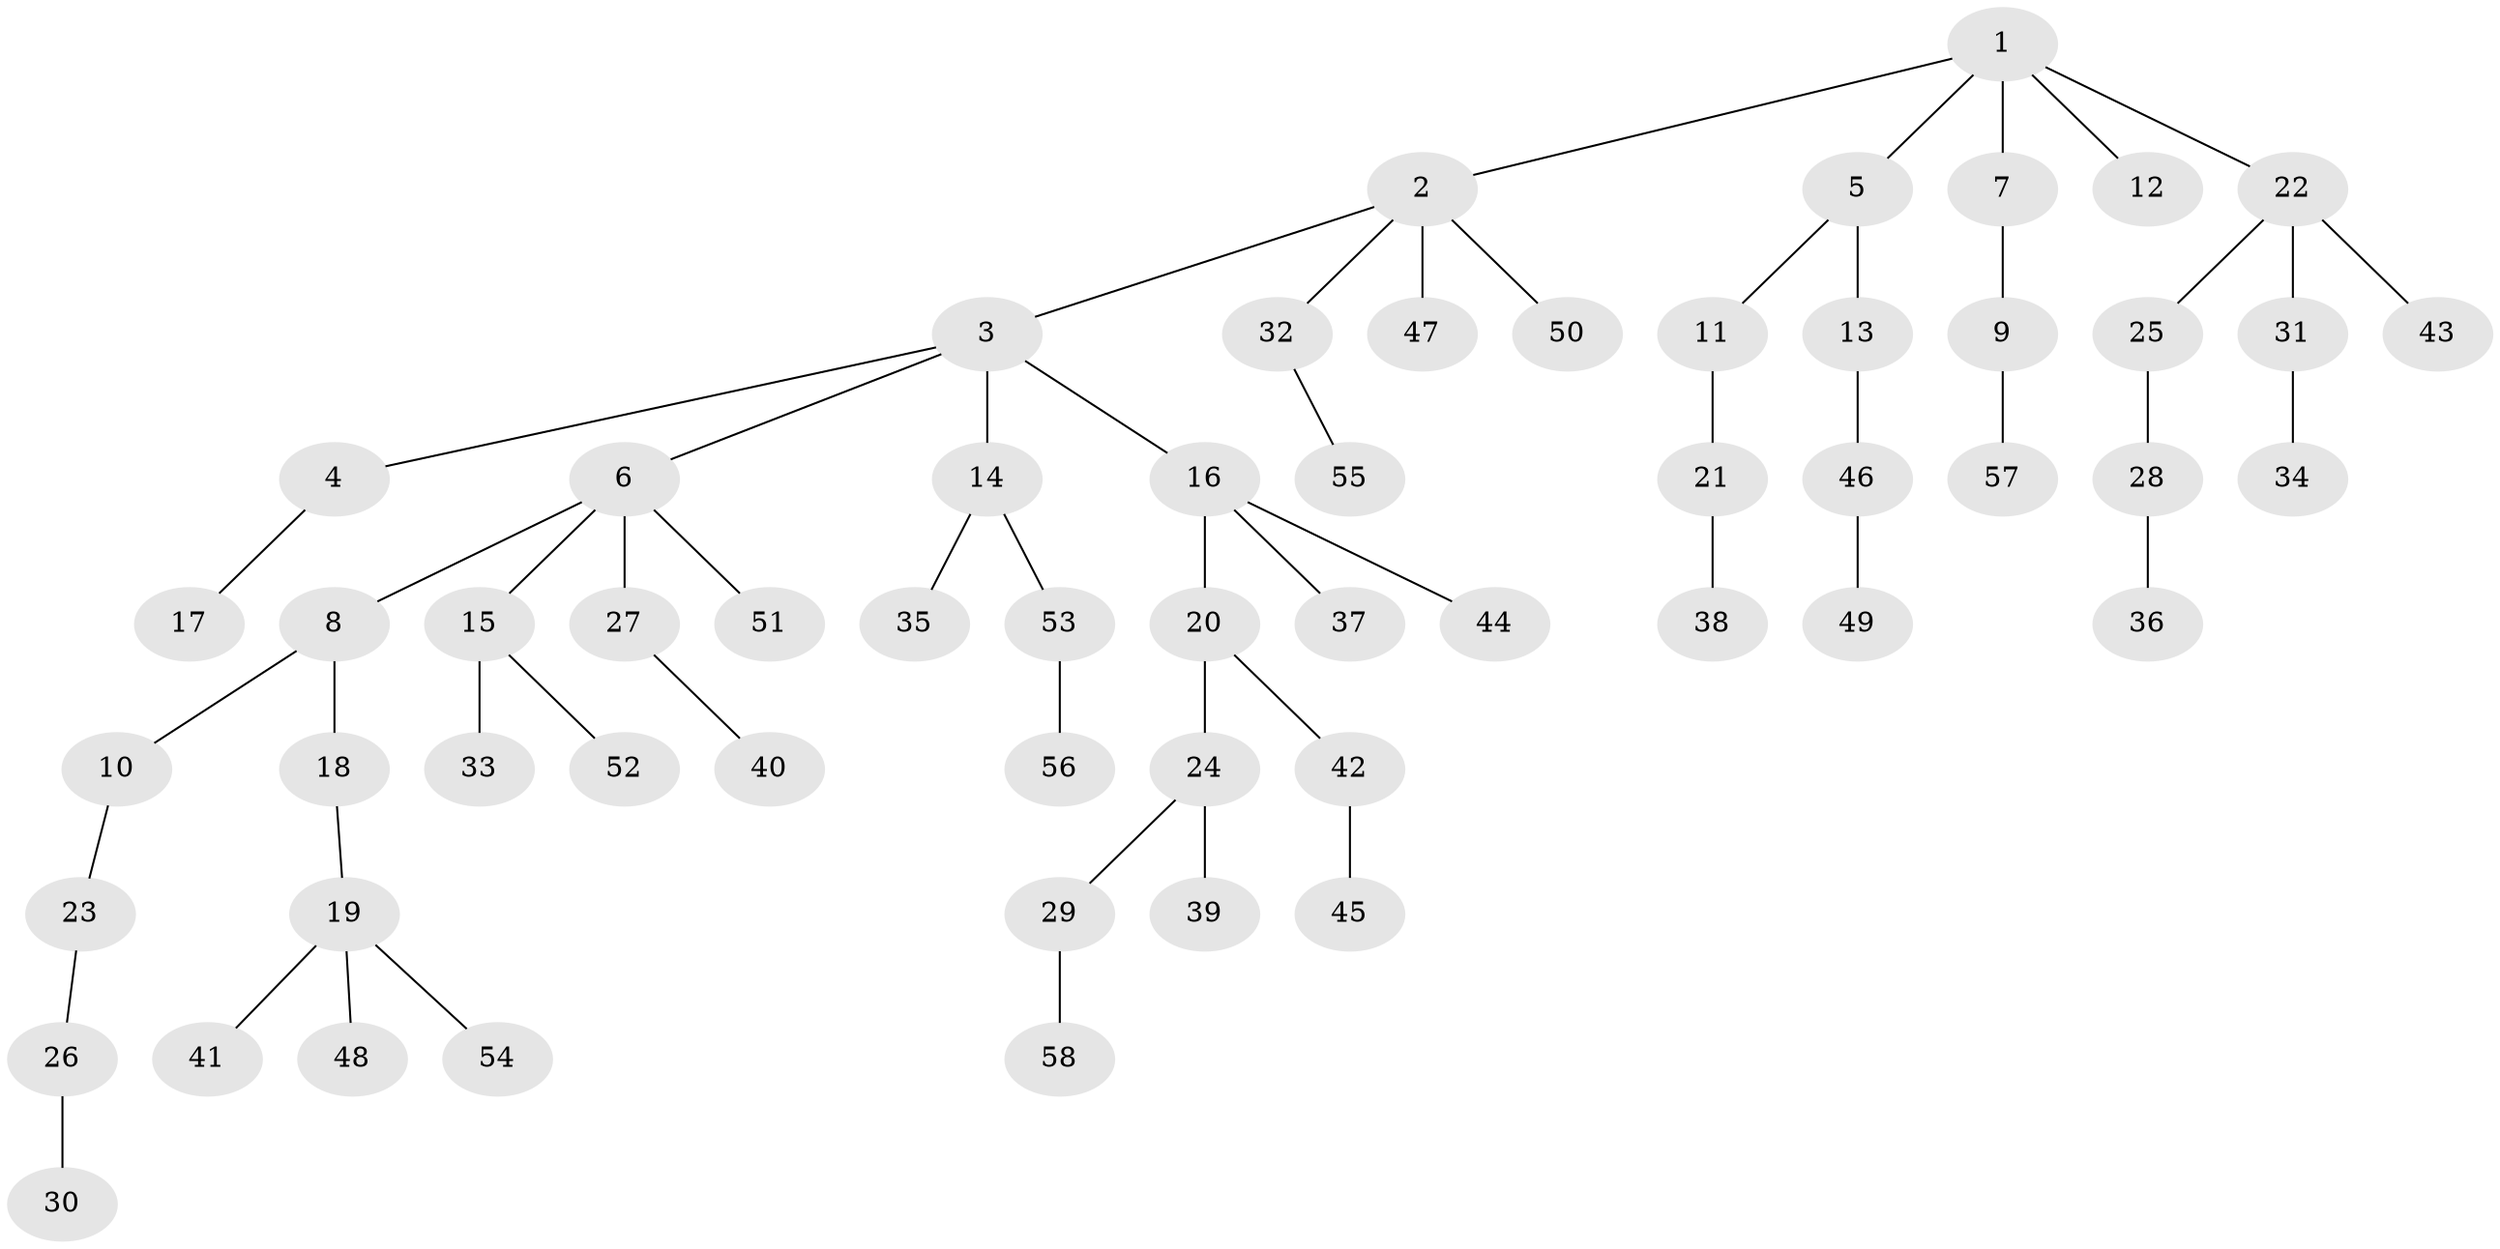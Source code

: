 // coarse degree distribution, {6: 0.02702702702702703, 8: 0.02702702702702703, 1: 0.5675675675675675, 4: 0.05405405405405406, 2: 0.1891891891891892, 3: 0.13513513513513514}
// Generated by graph-tools (version 1.1) at 2025/42/03/06/25 10:42:05]
// undirected, 58 vertices, 57 edges
graph export_dot {
graph [start="1"]
  node [color=gray90,style=filled];
  1;
  2;
  3;
  4;
  5;
  6;
  7;
  8;
  9;
  10;
  11;
  12;
  13;
  14;
  15;
  16;
  17;
  18;
  19;
  20;
  21;
  22;
  23;
  24;
  25;
  26;
  27;
  28;
  29;
  30;
  31;
  32;
  33;
  34;
  35;
  36;
  37;
  38;
  39;
  40;
  41;
  42;
  43;
  44;
  45;
  46;
  47;
  48;
  49;
  50;
  51;
  52;
  53;
  54;
  55;
  56;
  57;
  58;
  1 -- 2;
  1 -- 5;
  1 -- 7;
  1 -- 12;
  1 -- 22;
  2 -- 3;
  2 -- 32;
  2 -- 47;
  2 -- 50;
  3 -- 4;
  3 -- 6;
  3 -- 14;
  3 -- 16;
  4 -- 17;
  5 -- 11;
  5 -- 13;
  6 -- 8;
  6 -- 15;
  6 -- 27;
  6 -- 51;
  7 -- 9;
  8 -- 10;
  8 -- 18;
  9 -- 57;
  10 -- 23;
  11 -- 21;
  13 -- 46;
  14 -- 35;
  14 -- 53;
  15 -- 33;
  15 -- 52;
  16 -- 20;
  16 -- 37;
  16 -- 44;
  18 -- 19;
  19 -- 41;
  19 -- 48;
  19 -- 54;
  20 -- 24;
  20 -- 42;
  21 -- 38;
  22 -- 25;
  22 -- 31;
  22 -- 43;
  23 -- 26;
  24 -- 29;
  24 -- 39;
  25 -- 28;
  26 -- 30;
  27 -- 40;
  28 -- 36;
  29 -- 58;
  31 -- 34;
  32 -- 55;
  42 -- 45;
  46 -- 49;
  53 -- 56;
}
